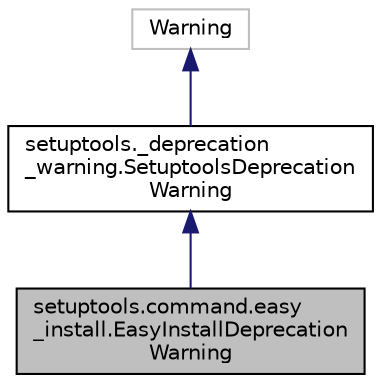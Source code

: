 digraph "setuptools.command.easy_install.EasyInstallDeprecationWarning"
{
 // LATEX_PDF_SIZE
  edge [fontname="Helvetica",fontsize="10",labelfontname="Helvetica",labelfontsize="10"];
  node [fontname="Helvetica",fontsize="10",shape=record];
  Node1 [label="setuptools.command.easy\l_install.EasyInstallDeprecation\lWarning",height=0.2,width=0.4,color="black", fillcolor="grey75", style="filled", fontcolor="black",tooltip=" "];
  Node2 -> Node1 [dir="back",color="midnightblue",fontsize="10",style="solid",fontname="Helvetica"];
  Node2 [label="setuptools._deprecation\l_warning.SetuptoolsDeprecation\lWarning",height=0.2,width=0.4,color="black", fillcolor="white", style="filled",URL="$classsetuptools_1_1__deprecation__warning_1_1_setuptools_deprecation_warning.html",tooltip=" "];
  Node3 -> Node2 [dir="back",color="midnightblue",fontsize="10",style="solid",fontname="Helvetica"];
  Node3 [label="Warning",height=0.2,width=0.4,color="grey75", fillcolor="white", style="filled",tooltip=" "];
}
